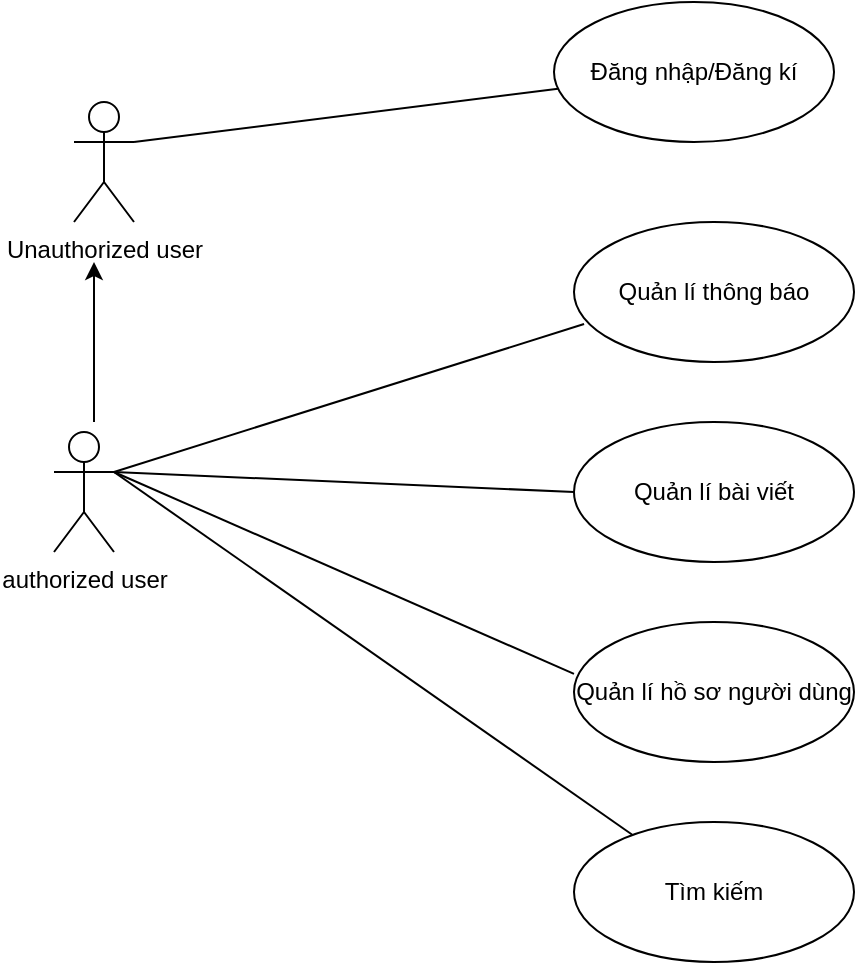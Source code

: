 <mxfile version="21.6.6" type="github" pages="6">
  <diagram name="uc-tổng quát" id="Hf5HJxh2NaV_SDLFtcqy">
    <mxGraphModel dx="880" dy="484" grid="1" gridSize="10" guides="1" tooltips="1" connect="1" arrows="1" fold="1" page="1" pageScale="1" pageWidth="850" pageHeight="1100" math="0" shadow="0">
      <root>
        <mxCell id="0" />
        <mxCell id="1" parent="0" />
        <mxCell id="CqOLRYQdM7kCJKmh_iWW-1" value="Unauthorized user" style="shape=umlActor;verticalLabelPosition=bottom;verticalAlign=top;html=1;outlineConnect=0;" vertex="1" parent="1">
          <mxGeometry x="130" y="140" width="30" height="60" as="geometry" />
        </mxCell>
        <mxCell id="CqOLRYQdM7kCJKmh_iWW-3" value="" style="endArrow=none;html=1;rounded=0;exitX=1;exitY=0.333;exitDx=0;exitDy=0;exitPerimeter=0;" edge="1" parent="1" source="CqOLRYQdM7kCJKmh_iWW-1" target="CqOLRYQdM7kCJKmh_iWW-4">
          <mxGeometry width="50" height="50" relative="1" as="geometry">
            <mxPoint x="400" y="280" as="sourcePoint" />
            <mxPoint x="370" y="140" as="targetPoint" />
          </mxGeometry>
        </mxCell>
        <mxCell id="CqOLRYQdM7kCJKmh_iWW-4" value="Đăng nhập/Đăng kí" style="ellipse;whiteSpace=wrap;html=1;" vertex="1" parent="1">
          <mxGeometry x="370" y="90" width="140" height="70" as="geometry" />
        </mxCell>
        <mxCell id="CqOLRYQdM7kCJKmh_iWW-5" value="Quản lí thông báo" style="ellipse;whiteSpace=wrap;html=1;" vertex="1" parent="1">
          <mxGeometry x="380" y="200" width="140" height="70" as="geometry" />
        </mxCell>
        <mxCell id="CqOLRYQdM7kCJKmh_iWW-6" value="Quản lí bài viết" style="ellipse;whiteSpace=wrap;html=1;" vertex="1" parent="1">
          <mxGeometry x="380" y="300" width="140" height="70" as="geometry" />
        </mxCell>
        <mxCell id="CqOLRYQdM7kCJKmh_iWW-7" value="Quản lí hồ sơ người dùng" style="ellipse;whiteSpace=wrap;html=1;" vertex="1" parent="1">
          <mxGeometry x="380" y="400" width="140" height="70" as="geometry" />
        </mxCell>
        <mxCell id="CqOLRYQdM7kCJKmh_iWW-9" value="authorized user" style="shape=umlActor;verticalLabelPosition=bottom;verticalAlign=top;html=1;outlineConnect=0;" vertex="1" parent="1">
          <mxGeometry x="120" y="305" width="30" height="60" as="geometry" />
        </mxCell>
        <mxCell id="CqOLRYQdM7kCJKmh_iWW-11" value="" style="endArrow=none;html=1;rounded=0;exitX=1;exitY=0.333;exitDx=0;exitDy=0;exitPerimeter=0;entryX=0.036;entryY=0.729;entryDx=0;entryDy=0;entryPerimeter=0;" edge="1" parent="1" source="CqOLRYQdM7kCJKmh_iWW-9" target="CqOLRYQdM7kCJKmh_iWW-5">
          <mxGeometry width="50" height="50" relative="1" as="geometry">
            <mxPoint x="260" y="330" as="sourcePoint" />
            <mxPoint x="310" y="280" as="targetPoint" />
          </mxGeometry>
        </mxCell>
        <mxCell id="CqOLRYQdM7kCJKmh_iWW-12" value="" style="endArrow=none;html=1;rounded=0;exitX=1;exitY=0.333;exitDx=0;exitDy=0;exitPerimeter=0;entryX=0;entryY=0.5;entryDx=0;entryDy=0;" edge="1" parent="1" source="CqOLRYQdM7kCJKmh_iWW-9" target="CqOLRYQdM7kCJKmh_iWW-6">
          <mxGeometry width="50" height="50" relative="1" as="geometry">
            <mxPoint x="180" y="380" as="sourcePoint" />
            <mxPoint x="230" y="330" as="targetPoint" />
          </mxGeometry>
        </mxCell>
        <mxCell id="CqOLRYQdM7kCJKmh_iWW-13" value="" style="endArrow=none;html=1;rounded=0;exitX=1;exitY=0.333;exitDx=0;exitDy=0;exitPerimeter=0;entryX=0;entryY=0.371;entryDx=0;entryDy=0;entryPerimeter=0;" edge="1" parent="1" source="CqOLRYQdM7kCJKmh_iWW-9" target="CqOLRYQdM7kCJKmh_iWW-7">
          <mxGeometry width="50" height="50" relative="1" as="geometry">
            <mxPoint x="280" y="400" as="sourcePoint" />
            <mxPoint x="330" y="350" as="targetPoint" />
          </mxGeometry>
        </mxCell>
        <mxCell id="CqOLRYQdM7kCJKmh_iWW-14" value="Tìm kiếm" style="ellipse;whiteSpace=wrap;html=1;" vertex="1" parent="1">
          <mxGeometry x="380" y="500" width="140" height="70" as="geometry" />
        </mxCell>
        <mxCell id="CqOLRYQdM7kCJKmh_iWW-15" value="" style="endArrow=none;html=1;rounded=0;exitX=1;exitY=0.333;exitDx=0;exitDy=0;exitPerimeter=0;" edge="1" parent="1" source="CqOLRYQdM7kCJKmh_iWW-9" target="CqOLRYQdM7kCJKmh_iWW-14">
          <mxGeometry width="50" height="50" relative="1" as="geometry">
            <mxPoint x="160" y="335" as="sourcePoint" />
            <mxPoint x="390" y="436" as="targetPoint" />
          </mxGeometry>
        </mxCell>
        <mxCell id="CqOLRYQdM7kCJKmh_iWW-16" value="" style="endArrow=classic;html=1;rounded=0;" edge="1" parent="1">
          <mxGeometry width="50" height="50" relative="1" as="geometry">
            <mxPoint x="140" y="300" as="sourcePoint" />
            <mxPoint x="140" y="220" as="targetPoint" />
          </mxGeometry>
        </mxCell>
      </root>
    </mxGraphModel>
  </diagram>
  <diagram id="VrQ_hXpZ60ZT_J7ZzOmp" name="uc-quản lí bài viết">
    <mxGraphModel dx="880" dy="484" grid="1" gridSize="10" guides="1" tooltips="1" connect="1" arrows="1" fold="1" page="1" pageScale="1" pageWidth="850" pageHeight="1100" math="0" shadow="0">
      <root>
        <mxCell id="0" />
        <mxCell id="1" parent="0" />
        <mxCell id="d8VnlDSAHagGY5Y_CC2D-1" value="authorized user" style="shape=umlActor;verticalLabelPosition=bottom;verticalAlign=top;html=1;" vertex="1" parent="1">
          <mxGeometry x="120" y="240" width="30" height="60" as="geometry" />
        </mxCell>
        <mxCell id="d8VnlDSAHagGY5Y_CC2D-2" value="Quản lí bài viết" style="ellipse;whiteSpace=wrap;html=1;" vertex="1" parent="1">
          <mxGeometry x="320" y="230" width="140" height="70" as="geometry" />
        </mxCell>
        <mxCell id="kwpYTcUdGXcOg9z0qX72-1" value="Đăng bài viết" style="ellipse;whiteSpace=wrap;html=1;" vertex="1" parent="1">
          <mxGeometry x="640" y="190" width="140" height="70" as="geometry" />
        </mxCell>
        <mxCell id="kwpYTcUdGXcOg9z0qX72-2" value="Sửa bài viết" style="ellipse;whiteSpace=wrap;html=1;" vertex="1" parent="1">
          <mxGeometry x="600" y="320" width="140" height="70" as="geometry" />
        </mxCell>
        <mxCell id="kwpYTcUdGXcOg9z0qX72-3" value="Xóa bài viết" style="ellipse;whiteSpace=wrap;html=1;" vertex="1" parent="1">
          <mxGeometry x="490" y="450" width="140" height="70" as="geometry" />
        </mxCell>
        <mxCell id="kwpYTcUdGXcOg9z0qX72-4" value="Like/share/comment" style="ellipse;whiteSpace=wrap;html=1;" vertex="1" parent="1">
          <mxGeometry x="530" y="50" width="140" height="70" as="geometry" />
        </mxCell>
        <mxCell id="kwpYTcUdGXcOg9z0qX72-5" value="" style="endArrow=none;html=1;rounded=0;exitX=0.5;exitY=0.5;exitDx=0;exitDy=0;exitPerimeter=0;" edge="1" parent="1" source="d8VnlDSAHagGY5Y_CC2D-1" target="d8VnlDSAHagGY5Y_CC2D-2">
          <mxGeometry width="50" height="50" relative="1" as="geometry">
            <mxPoint x="170" y="290" as="sourcePoint" />
            <mxPoint x="220" y="240" as="targetPoint" />
          </mxGeometry>
        </mxCell>
        <mxCell id="kwpYTcUdGXcOg9z0qX72-6" value="" style="endArrow=none;html=1;rounded=0;exitX=0.793;exitY=0.029;exitDx=0;exitDy=0;exitPerimeter=0;" edge="1" parent="1" source="d8VnlDSAHagGY5Y_CC2D-2" target="kwpYTcUdGXcOg9z0qX72-4">
          <mxGeometry width="50" height="50" relative="1" as="geometry">
            <mxPoint x="400" y="200" as="sourcePoint" />
            <mxPoint x="450" y="150" as="targetPoint" />
          </mxGeometry>
        </mxCell>
        <mxCell id="kwpYTcUdGXcOg9z0qX72-7" value="" style="endArrow=none;html=1;rounded=0;exitX=0.986;exitY=0.3;exitDx=0;exitDy=0;exitPerimeter=0;entryX=0;entryY=0.5;entryDx=0;entryDy=0;" edge="1" parent="1" source="d8VnlDSAHagGY5Y_CC2D-2" target="kwpYTcUdGXcOg9z0qX72-1">
          <mxGeometry width="50" height="50" relative="1" as="geometry">
            <mxPoint x="470" y="300" as="sourcePoint" />
            <mxPoint x="520" y="250" as="targetPoint" />
          </mxGeometry>
        </mxCell>
        <mxCell id="kwpYTcUdGXcOg9z0qX72-8" value="" style="endArrow=none;html=1;rounded=0;exitX=1.007;exitY=0.6;exitDx=0;exitDy=0;exitPerimeter=0;entryX=0.05;entryY=0.3;entryDx=0;entryDy=0;entryPerimeter=0;" edge="1" parent="1" source="d8VnlDSAHagGY5Y_CC2D-2" target="kwpYTcUdGXcOg9z0qX72-2">
          <mxGeometry width="50" height="50" relative="1" as="geometry">
            <mxPoint x="500" y="300" as="sourcePoint" />
            <mxPoint x="550" y="250" as="targetPoint" />
          </mxGeometry>
        </mxCell>
        <mxCell id="kwpYTcUdGXcOg9z0qX72-9" value="" style="endArrow=none;html=1;rounded=0;exitX=0.821;exitY=0.957;exitDx=0;exitDy=0;exitPerimeter=0;" edge="1" parent="1" source="d8VnlDSAHagGY5Y_CC2D-2" target="kwpYTcUdGXcOg9z0qX72-3">
          <mxGeometry width="50" height="50" relative="1" as="geometry">
            <mxPoint x="470" y="370" as="sourcePoint" />
            <mxPoint x="520" y="320" as="targetPoint" />
          </mxGeometry>
        </mxCell>
        <mxCell id="kwpYTcUdGXcOg9z0qX72-10" value="&amp;lt;&amp;lt;extend&amp;gt;&amp;gt;" style="text;html=1;strokeColor=none;fillColor=none;align=center;verticalAlign=middle;whiteSpace=wrap;rounded=0;" vertex="1" parent="1">
          <mxGeometry x="440" y="130" width="60" height="30" as="geometry" />
        </mxCell>
        <mxCell id="kwpYTcUdGXcOg9z0qX72-11" value="&amp;lt;&amp;lt;extend&amp;gt;&amp;gt;" style="text;html=1;strokeColor=none;fillColor=none;align=center;verticalAlign=middle;whiteSpace=wrap;rounded=0;" vertex="1" parent="1">
          <mxGeometry x="530" y="200" width="60" height="30" as="geometry" />
        </mxCell>
        <mxCell id="kwpYTcUdGXcOg9z0qX72-12" value="&amp;lt;&amp;lt;extend&amp;gt;&amp;gt;" style="text;html=1;strokeColor=none;fillColor=none;align=center;verticalAlign=middle;whiteSpace=wrap;rounded=0;" vertex="1" parent="1">
          <mxGeometry x="530" y="270" width="60" height="30" as="geometry" />
        </mxCell>
        <mxCell id="kwpYTcUdGXcOg9z0qX72-13" value="&amp;lt;&amp;lt;extend&amp;gt;&amp;gt;" style="text;html=1;strokeColor=none;fillColor=none;align=center;verticalAlign=middle;whiteSpace=wrap;rounded=0;" vertex="1" parent="1">
          <mxGeometry x="480" y="340" width="60" height="30" as="geometry" />
        </mxCell>
      </root>
    </mxGraphModel>
  </diagram>
  <diagram id="J7e1ZV8mndydPiIXFRps" name="uc-quản lí người dùng">
    <mxGraphModel dx="1035" dy="569" grid="1" gridSize="10" guides="1" tooltips="1" connect="1" arrows="1" fold="1" page="1" pageScale="1" pageWidth="850" pageHeight="1100" math="0" shadow="0">
      <root>
        <mxCell id="0" />
        <mxCell id="1" parent="0" />
        <mxCell id="B6xZlG86qIlVhOrgc7xf-1" value="authorized user" style="shape=umlActor;verticalLabelPosition=bottom;verticalAlign=top;html=1;" vertex="1" parent="1">
          <mxGeometry x="300" y="310" width="30" height="60" as="geometry" />
        </mxCell>
        <mxCell id="B6xZlG86qIlVhOrgc7xf-2" value="Quản lí người dùng" style="ellipse;whiteSpace=wrap;html=1;" vertex="1" parent="1">
          <mxGeometry x="500" y="300" width="140" height="70" as="geometry" />
        </mxCell>
        <mxCell id="B6xZlG86qIlVhOrgc7xf-3" value="Đổi tên" style="ellipse;whiteSpace=wrap;html=1;" vertex="1" parent="1">
          <mxGeometry x="830" y="280" width="140" height="70" as="geometry" />
        </mxCell>
        <mxCell id="B6xZlG86qIlVhOrgc7xf-4" value="Đổi bio" style="ellipse;whiteSpace=wrap;html=1;" vertex="1" parent="1">
          <mxGeometry x="780" y="390" width="140" height="70" as="geometry" />
        </mxCell>
        <mxCell id="B6xZlG86qIlVhOrgc7xf-5" value="Theo dõi người dùng" style="ellipse;whiteSpace=wrap;html=1;" vertex="1" parent="1">
          <mxGeometry x="670" y="520" width="140" height="70" as="geometry" />
        </mxCell>
        <mxCell id="B6xZlG86qIlVhOrgc7xf-6" value="" style="endArrow=none;html=1;rounded=0;exitX=0.5;exitY=0.5;exitDx=0;exitDy=0;exitPerimeter=0;" edge="1" source="B6xZlG86qIlVhOrgc7xf-1" target="B6xZlG86qIlVhOrgc7xf-2" parent="1">
          <mxGeometry width="50" height="50" relative="1" as="geometry">
            <mxPoint x="350" y="360" as="sourcePoint" />
            <mxPoint x="400" y="310" as="targetPoint" />
          </mxGeometry>
        </mxCell>
        <mxCell id="B6xZlG86qIlVhOrgc7xf-8" value="" style="endArrow=none;html=1;rounded=0;exitX=0.986;exitY=0.3;exitDx=0;exitDy=0;exitPerimeter=0;entryX=0;entryY=0.5;entryDx=0;entryDy=0;" edge="1" source="B6xZlG86qIlVhOrgc7xf-2" target="B6xZlG86qIlVhOrgc7xf-3" parent="1">
          <mxGeometry width="50" height="50" relative="1" as="geometry">
            <mxPoint x="650" y="370" as="sourcePoint" />
            <mxPoint x="700" y="320" as="targetPoint" />
          </mxGeometry>
        </mxCell>
        <mxCell id="B6xZlG86qIlVhOrgc7xf-9" value="" style="endArrow=none;html=1;rounded=0;exitX=1.007;exitY=0.6;exitDx=0;exitDy=0;exitPerimeter=0;entryX=0.05;entryY=0.3;entryDx=0;entryDy=0;entryPerimeter=0;" edge="1" source="B6xZlG86qIlVhOrgc7xf-2" target="B6xZlG86qIlVhOrgc7xf-4" parent="1">
          <mxGeometry width="50" height="50" relative="1" as="geometry">
            <mxPoint x="680" y="370" as="sourcePoint" />
            <mxPoint x="730" y="320" as="targetPoint" />
          </mxGeometry>
        </mxCell>
        <mxCell id="B6xZlG86qIlVhOrgc7xf-10" value="" style="endArrow=none;html=1;rounded=0;exitX=0.821;exitY=0.957;exitDx=0;exitDy=0;exitPerimeter=0;" edge="1" source="B6xZlG86qIlVhOrgc7xf-2" target="B6xZlG86qIlVhOrgc7xf-5" parent="1">
          <mxGeometry width="50" height="50" relative="1" as="geometry">
            <mxPoint x="650" y="440" as="sourcePoint" />
            <mxPoint x="700" y="390" as="targetPoint" />
          </mxGeometry>
        </mxCell>
        <mxCell id="B6xZlG86qIlVhOrgc7xf-12" value="&amp;lt;&amp;lt;extend&amp;gt;&amp;gt;" style="text;html=1;strokeColor=none;fillColor=none;align=center;verticalAlign=middle;whiteSpace=wrap;rounded=0;" vertex="1" parent="1">
          <mxGeometry x="720" y="280" width="60" height="30" as="geometry" />
        </mxCell>
        <mxCell id="B6xZlG86qIlVhOrgc7xf-13" value="&amp;lt;&amp;lt;extend&amp;gt;&amp;gt;" style="text;html=1;strokeColor=none;fillColor=none;align=center;verticalAlign=middle;whiteSpace=wrap;rounded=0;" vertex="1" parent="1">
          <mxGeometry x="710" y="340" width="60" height="30" as="geometry" />
        </mxCell>
        <mxCell id="B6xZlG86qIlVhOrgc7xf-14" value="&amp;lt;&amp;lt;extend&amp;gt;&amp;gt;" style="text;html=1;strokeColor=none;fillColor=none;align=center;verticalAlign=middle;whiteSpace=wrap;rounded=0;" vertex="1" parent="1">
          <mxGeometry x="660" y="410" width="60" height="30" as="geometry" />
        </mxCell>
        <mxCell id="rACBHdcR1U9FmadaV11g-1" value="Bật tick xanh" style="ellipse;whiteSpace=wrap;html=1;" vertex="1" parent="1">
          <mxGeometry x="820" y="160" width="140" height="70" as="geometry" />
        </mxCell>
        <mxCell id="rACBHdcR1U9FmadaV11g-2" value="" style="endArrow=none;html=1;rounded=0;entryX=0.036;entryY=0.714;entryDx=0;entryDy=0;entryPerimeter=0;" edge="1" parent="1" source="B6xZlG86qIlVhOrgc7xf-2" target="rACBHdcR1U9FmadaV11g-1">
          <mxGeometry width="50" height="50" relative="1" as="geometry">
            <mxPoint x="620" y="270" as="sourcePoint" />
            <mxPoint x="802" y="244" as="targetPoint" />
          </mxGeometry>
        </mxCell>
        <mxCell id="rACBHdcR1U9FmadaV11g-3" value="&amp;lt;&amp;lt;extend&amp;gt;&amp;gt;" style="text;html=1;strokeColor=none;fillColor=none;align=center;verticalAlign=middle;whiteSpace=wrap;rounded=0;" vertex="1" parent="1">
          <mxGeometry x="670" y="220" width="60" height="30" as="geometry" />
        </mxCell>
        <mxCell id="rACBHdcR1U9FmadaV11g-4" value="Thay ảnh đại diện" style="ellipse;whiteSpace=wrap;html=1;" vertex="1" parent="1">
          <mxGeometry x="790" y="60" width="140" height="70" as="geometry" />
        </mxCell>
        <mxCell id="rACBHdcR1U9FmadaV11g-5" value="" style="endArrow=none;html=1;rounded=0;entryX=0;entryY=0.5;entryDx=0;entryDy=0;" edge="1" parent="1" target="rACBHdcR1U9FmadaV11g-4">
          <mxGeometry width="50" height="50" relative="1" as="geometry">
            <mxPoint x="570" y="300" as="sourcePoint" />
            <mxPoint x="620" y="250" as="targetPoint" />
          </mxGeometry>
        </mxCell>
        <mxCell id="rACBHdcR1U9FmadaV11g-6" value="&amp;lt;&amp;lt;extend&amp;gt;&amp;gt;" style="text;html=1;strokeColor=none;fillColor=none;align=center;verticalAlign=middle;whiteSpace=wrap;rounded=0;" vertex="1" parent="1">
          <mxGeometry x="620" y="160" width="60" height="30" as="geometry" />
        </mxCell>
      </root>
    </mxGraphModel>
  </diagram>
  <diagram id="-V-n_Q3EZZI541l7Rz4l" name="uc-quản lí thông báo">
    <mxGraphModel dx="880" dy="484" grid="1" gridSize="10" guides="1" tooltips="1" connect="1" arrows="1" fold="1" page="1" pageScale="1" pageWidth="850" pageHeight="1100" math="0" shadow="0">
      <root>
        <mxCell id="0" />
        <mxCell id="1" parent="0" />
        <mxCell id="utS7eXMt8BIoUvvNnHAj-1" value="authorized user" style="shape=umlActor;verticalLabelPosition=bottom;verticalAlign=top;html=1;" vertex="1" parent="1">
          <mxGeometry x="230" y="410" width="30" height="60" as="geometry" />
        </mxCell>
        <mxCell id="utS7eXMt8BIoUvvNnHAj-2" value="Quản lí thông báo" style="ellipse;whiteSpace=wrap;html=1;" vertex="1" parent="1">
          <mxGeometry x="430" y="400" width="140" height="70" as="geometry" />
        </mxCell>
        <mxCell id="utS7eXMt8BIoUvvNnHAj-6" value="" style="endArrow=none;html=1;rounded=0;exitX=0.5;exitY=0.5;exitDx=0;exitDy=0;exitPerimeter=0;" edge="1" parent="1" source="utS7eXMt8BIoUvvNnHAj-1" target="utS7eXMt8BIoUvvNnHAj-2">
          <mxGeometry width="50" height="50" relative="1" as="geometry">
            <mxPoint x="280" y="460" as="sourcePoint" />
            <mxPoint x="330" y="410" as="targetPoint" />
          </mxGeometry>
        </mxCell>
        <mxCell id="utS7eXMt8BIoUvvNnHAj-13" value="Hiển thị thông báo" style="ellipse;whiteSpace=wrap;html=1;" vertex="1" parent="1">
          <mxGeometry x="760" y="430" width="140" height="70" as="geometry" />
        </mxCell>
        <mxCell id="utS7eXMt8BIoUvvNnHAj-14" value="" style="endArrow=none;html=1;rounded=0;entryX=0.036;entryY=0.714;entryDx=0;entryDy=0;entryPerimeter=0;" edge="1" parent="1" source="utS7eXMt8BIoUvvNnHAj-2" target="utS7eXMt8BIoUvvNnHAj-13">
          <mxGeometry width="50" height="50" relative="1" as="geometry">
            <mxPoint x="550" y="370" as="sourcePoint" />
            <mxPoint x="732" y="344" as="targetPoint" />
          </mxGeometry>
        </mxCell>
        <mxCell id="utS7eXMt8BIoUvvNnHAj-15" value="&amp;lt;&amp;lt;include&amp;gt;&amp;gt;" style="text;html=1;strokeColor=none;fillColor=none;align=center;verticalAlign=middle;whiteSpace=wrap;rounded=0;" vertex="1" parent="1">
          <mxGeometry x="630" y="420" width="60" height="30" as="geometry" />
        </mxCell>
        <mxCell id="utS7eXMt8BIoUvvNnHAj-16" value="Gửi thông báo&amp;nbsp;" style="ellipse;whiteSpace=wrap;html=1;" vertex="1" parent="1">
          <mxGeometry x="780" y="300" width="140" height="70" as="geometry" />
        </mxCell>
        <mxCell id="utS7eXMt8BIoUvvNnHAj-17" value="" style="endArrow=none;html=1;rounded=0;entryX=0;entryY=0.5;entryDx=0;entryDy=0;" edge="1" parent="1" target="utS7eXMt8BIoUvvNnHAj-16">
          <mxGeometry width="50" height="50" relative="1" as="geometry">
            <mxPoint x="500" y="400" as="sourcePoint" />
            <mxPoint x="550" y="350" as="targetPoint" />
          </mxGeometry>
        </mxCell>
        <mxCell id="utS7eXMt8BIoUvvNnHAj-18" value="&amp;lt;&amp;lt;include&amp;gt;&amp;gt;" style="text;html=1;strokeColor=none;fillColor=none;align=center;verticalAlign=middle;whiteSpace=wrap;rounded=0;" vertex="1" parent="1">
          <mxGeometry x="600" y="330" width="60" height="30" as="geometry" />
        </mxCell>
      </root>
    </mxGraphModel>
  </diagram>
  <diagram id="2XskKAkU5GJHHQpJlpUV" name="Page-5">
    <mxGraphModel dx="880" dy="484" grid="1" gridSize="10" guides="1" tooltips="1" connect="1" arrows="1" fold="1" page="1" pageScale="1" pageWidth="850" pageHeight="1100" math="0" shadow="0">
      <root>
        <mxCell id="0" />
        <mxCell id="1" parent="0" />
        <mxCell id="2p-e50saJ_5Vs3CWs_lG-1" value="authorized user" style="shape=umlActor;verticalLabelPosition=bottom;verticalAlign=top;html=1;" vertex="1" parent="1">
          <mxGeometry x="200" y="270" width="30" height="60" as="geometry" />
        </mxCell>
        <mxCell id="2p-e50saJ_5Vs3CWs_lG-2" value="Đăng kí" style="ellipse;whiteSpace=wrap;html=1;" vertex="1" parent="1">
          <mxGeometry x="400" y="260" width="140" height="70" as="geometry" />
        </mxCell>
        <mxCell id="2p-e50saJ_5Vs3CWs_lG-3" value="" style="endArrow=none;html=1;rounded=0;exitX=0.5;exitY=0.5;exitDx=0;exitDy=0;exitPerimeter=0;" edge="1" parent="1" source="2p-e50saJ_5Vs3CWs_lG-1" target="2p-e50saJ_5Vs3CWs_lG-2">
          <mxGeometry width="50" height="50" relative="1" as="geometry">
            <mxPoint x="250" y="320" as="sourcePoint" />
            <mxPoint x="300" y="270" as="targetPoint" />
          </mxGeometry>
        </mxCell>
        <mxCell id="2p-e50saJ_5Vs3CWs_lG-4" value="Đăng kí bằng số điện thoại" style="ellipse;whiteSpace=wrap;html=1;" vertex="1" parent="1">
          <mxGeometry x="730" y="290" width="140" height="70" as="geometry" />
        </mxCell>
        <mxCell id="2p-e50saJ_5Vs3CWs_lG-5" value="" style="endArrow=none;html=1;rounded=0;entryX=0.036;entryY=0.714;entryDx=0;entryDy=0;entryPerimeter=0;exitX=1;exitY=0.5;exitDx=0;exitDy=0;" edge="1" parent="1" source="2p-e50saJ_5Vs3CWs_lG-2" target="2p-e50saJ_5Vs3CWs_lG-4">
          <mxGeometry width="50" height="50" relative="1" as="geometry">
            <mxPoint x="520" y="230" as="sourcePoint" />
            <mxPoint x="702" y="204" as="targetPoint" />
          </mxGeometry>
        </mxCell>
        <mxCell id="2p-e50saJ_5Vs3CWs_lG-6" value="&amp;lt;&amp;lt;extend&amp;gt;&amp;gt;" style="text;html=1;strokeColor=none;fillColor=none;align=center;verticalAlign=middle;whiteSpace=wrap;rounded=0;" vertex="1" parent="1">
          <mxGeometry x="600" y="280" width="60" height="30" as="geometry" />
        </mxCell>
        <mxCell id="2p-e50saJ_5Vs3CWs_lG-7" value="Đăng kí bằng Gmail" style="ellipse;whiteSpace=wrap;html=1;" vertex="1" parent="1">
          <mxGeometry x="750" y="160" width="140" height="70" as="geometry" />
        </mxCell>
        <mxCell id="2p-e50saJ_5Vs3CWs_lG-8" value="" style="endArrow=none;html=1;rounded=0;entryX=0;entryY=0.5;entryDx=0;entryDy=0;exitX=0.971;exitY=0.371;exitDx=0;exitDy=0;exitPerimeter=0;" edge="1" parent="1" target="2p-e50saJ_5Vs3CWs_lG-7" source="2p-e50saJ_5Vs3CWs_lG-2">
          <mxGeometry width="50" height="50" relative="1" as="geometry">
            <mxPoint x="470" y="260" as="sourcePoint" />
            <mxPoint x="520" y="210" as="targetPoint" />
          </mxGeometry>
        </mxCell>
        <mxCell id="2p-e50saJ_5Vs3CWs_lG-9" value="&amp;lt;&amp;lt;extend&amp;gt;&amp;gt;" style="text;html=1;strokeColor=none;fillColor=none;align=center;verticalAlign=middle;whiteSpace=wrap;rounded=0;" vertex="1" parent="1">
          <mxGeometry x="570" y="190" width="60" height="30" as="geometry" />
        </mxCell>
      </root>
    </mxGraphModel>
  </diagram>
  <diagram id="_26T5Zd6B2quNKc9527c" name="uc-tìm kiếm">
    <mxGraphModel dx="880" dy="484" grid="1" gridSize="10" guides="1" tooltips="1" connect="1" arrows="1" fold="1" page="1" pageScale="1" pageWidth="850" pageHeight="1100" math="0" shadow="0">
      <root>
        <mxCell id="0" />
        <mxCell id="1" parent="0" />
        <mxCell id="ObTtvU7006hgI_nYJ__E-1" value="authorized user" style="shape=umlActor;verticalLabelPosition=bottom;verticalAlign=top;html=1;" vertex="1" parent="1">
          <mxGeometry x="320" y="350" width="30" height="60" as="geometry" />
        </mxCell>
        <mxCell id="ObTtvU7006hgI_nYJ__E-2" value="Tìm kiếm" style="ellipse;whiteSpace=wrap;html=1;" vertex="1" parent="1">
          <mxGeometry x="520" y="340" width="140" height="70" as="geometry" />
        </mxCell>
        <mxCell id="ObTtvU7006hgI_nYJ__E-3" value="" style="endArrow=none;html=1;rounded=0;exitX=0.5;exitY=0.5;exitDx=0;exitDy=0;exitPerimeter=0;" edge="1" parent="1" source="ObTtvU7006hgI_nYJ__E-1" target="ObTtvU7006hgI_nYJ__E-2">
          <mxGeometry width="50" height="50" relative="1" as="geometry">
            <mxPoint x="370" y="400" as="sourcePoint" />
            <mxPoint x="420" y="350" as="targetPoint" />
          </mxGeometry>
        </mxCell>
        <mxCell id="ObTtvU7006hgI_nYJ__E-4" value="TÌm kiếm bằng hashtag" style="ellipse;whiteSpace=wrap;html=1;" vertex="1" parent="1">
          <mxGeometry x="850" y="370" width="140" height="70" as="geometry" />
        </mxCell>
        <mxCell id="ObTtvU7006hgI_nYJ__E-5" value="" style="endArrow=none;html=1;rounded=0;entryX=0.036;entryY=0.714;entryDx=0;entryDy=0;entryPerimeter=0;exitX=1;exitY=0.5;exitDx=0;exitDy=0;" edge="1" parent="1" source="ObTtvU7006hgI_nYJ__E-2" target="ObTtvU7006hgI_nYJ__E-4">
          <mxGeometry width="50" height="50" relative="1" as="geometry">
            <mxPoint x="640" y="310" as="sourcePoint" />
            <mxPoint x="822" y="284" as="targetPoint" />
          </mxGeometry>
        </mxCell>
        <mxCell id="ObTtvU7006hgI_nYJ__E-6" value="&amp;lt;&amp;lt;extend&amp;gt;&amp;gt;" style="text;html=1;strokeColor=none;fillColor=none;align=center;verticalAlign=middle;whiteSpace=wrap;rounded=0;" vertex="1" parent="1">
          <mxGeometry x="720" y="360" width="60" height="30" as="geometry" />
        </mxCell>
        <mxCell id="ObTtvU7006hgI_nYJ__E-7" value="Tìm kiếm bằng tên" style="ellipse;whiteSpace=wrap;html=1;" vertex="1" parent="1">
          <mxGeometry x="870" y="240" width="140" height="70" as="geometry" />
        </mxCell>
        <mxCell id="ObTtvU7006hgI_nYJ__E-8" value="" style="endArrow=none;html=1;rounded=0;entryX=0;entryY=0.5;entryDx=0;entryDy=0;exitX=0.971;exitY=0.371;exitDx=0;exitDy=0;exitPerimeter=0;" edge="1" parent="1" source="ObTtvU7006hgI_nYJ__E-2" target="ObTtvU7006hgI_nYJ__E-7">
          <mxGeometry width="50" height="50" relative="1" as="geometry">
            <mxPoint x="590" y="340" as="sourcePoint" />
            <mxPoint x="640" y="290" as="targetPoint" />
          </mxGeometry>
        </mxCell>
        <mxCell id="ObTtvU7006hgI_nYJ__E-9" value="&amp;lt;&amp;lt;extend&amp;gt;&amp;gt;" style="text;html=1;strokeColor=none;fillColor=none;align=center;verticalAlign=middle;whiteSpace=wrap;rounded=0;" vertex="1" parent="1">
          <mxGeometry x="690" y="270" width="60" height="30" as="geometry" />
        </mxCell>
      </root>
    </mxGraphModel>
  </diagram>
</mxfile>
